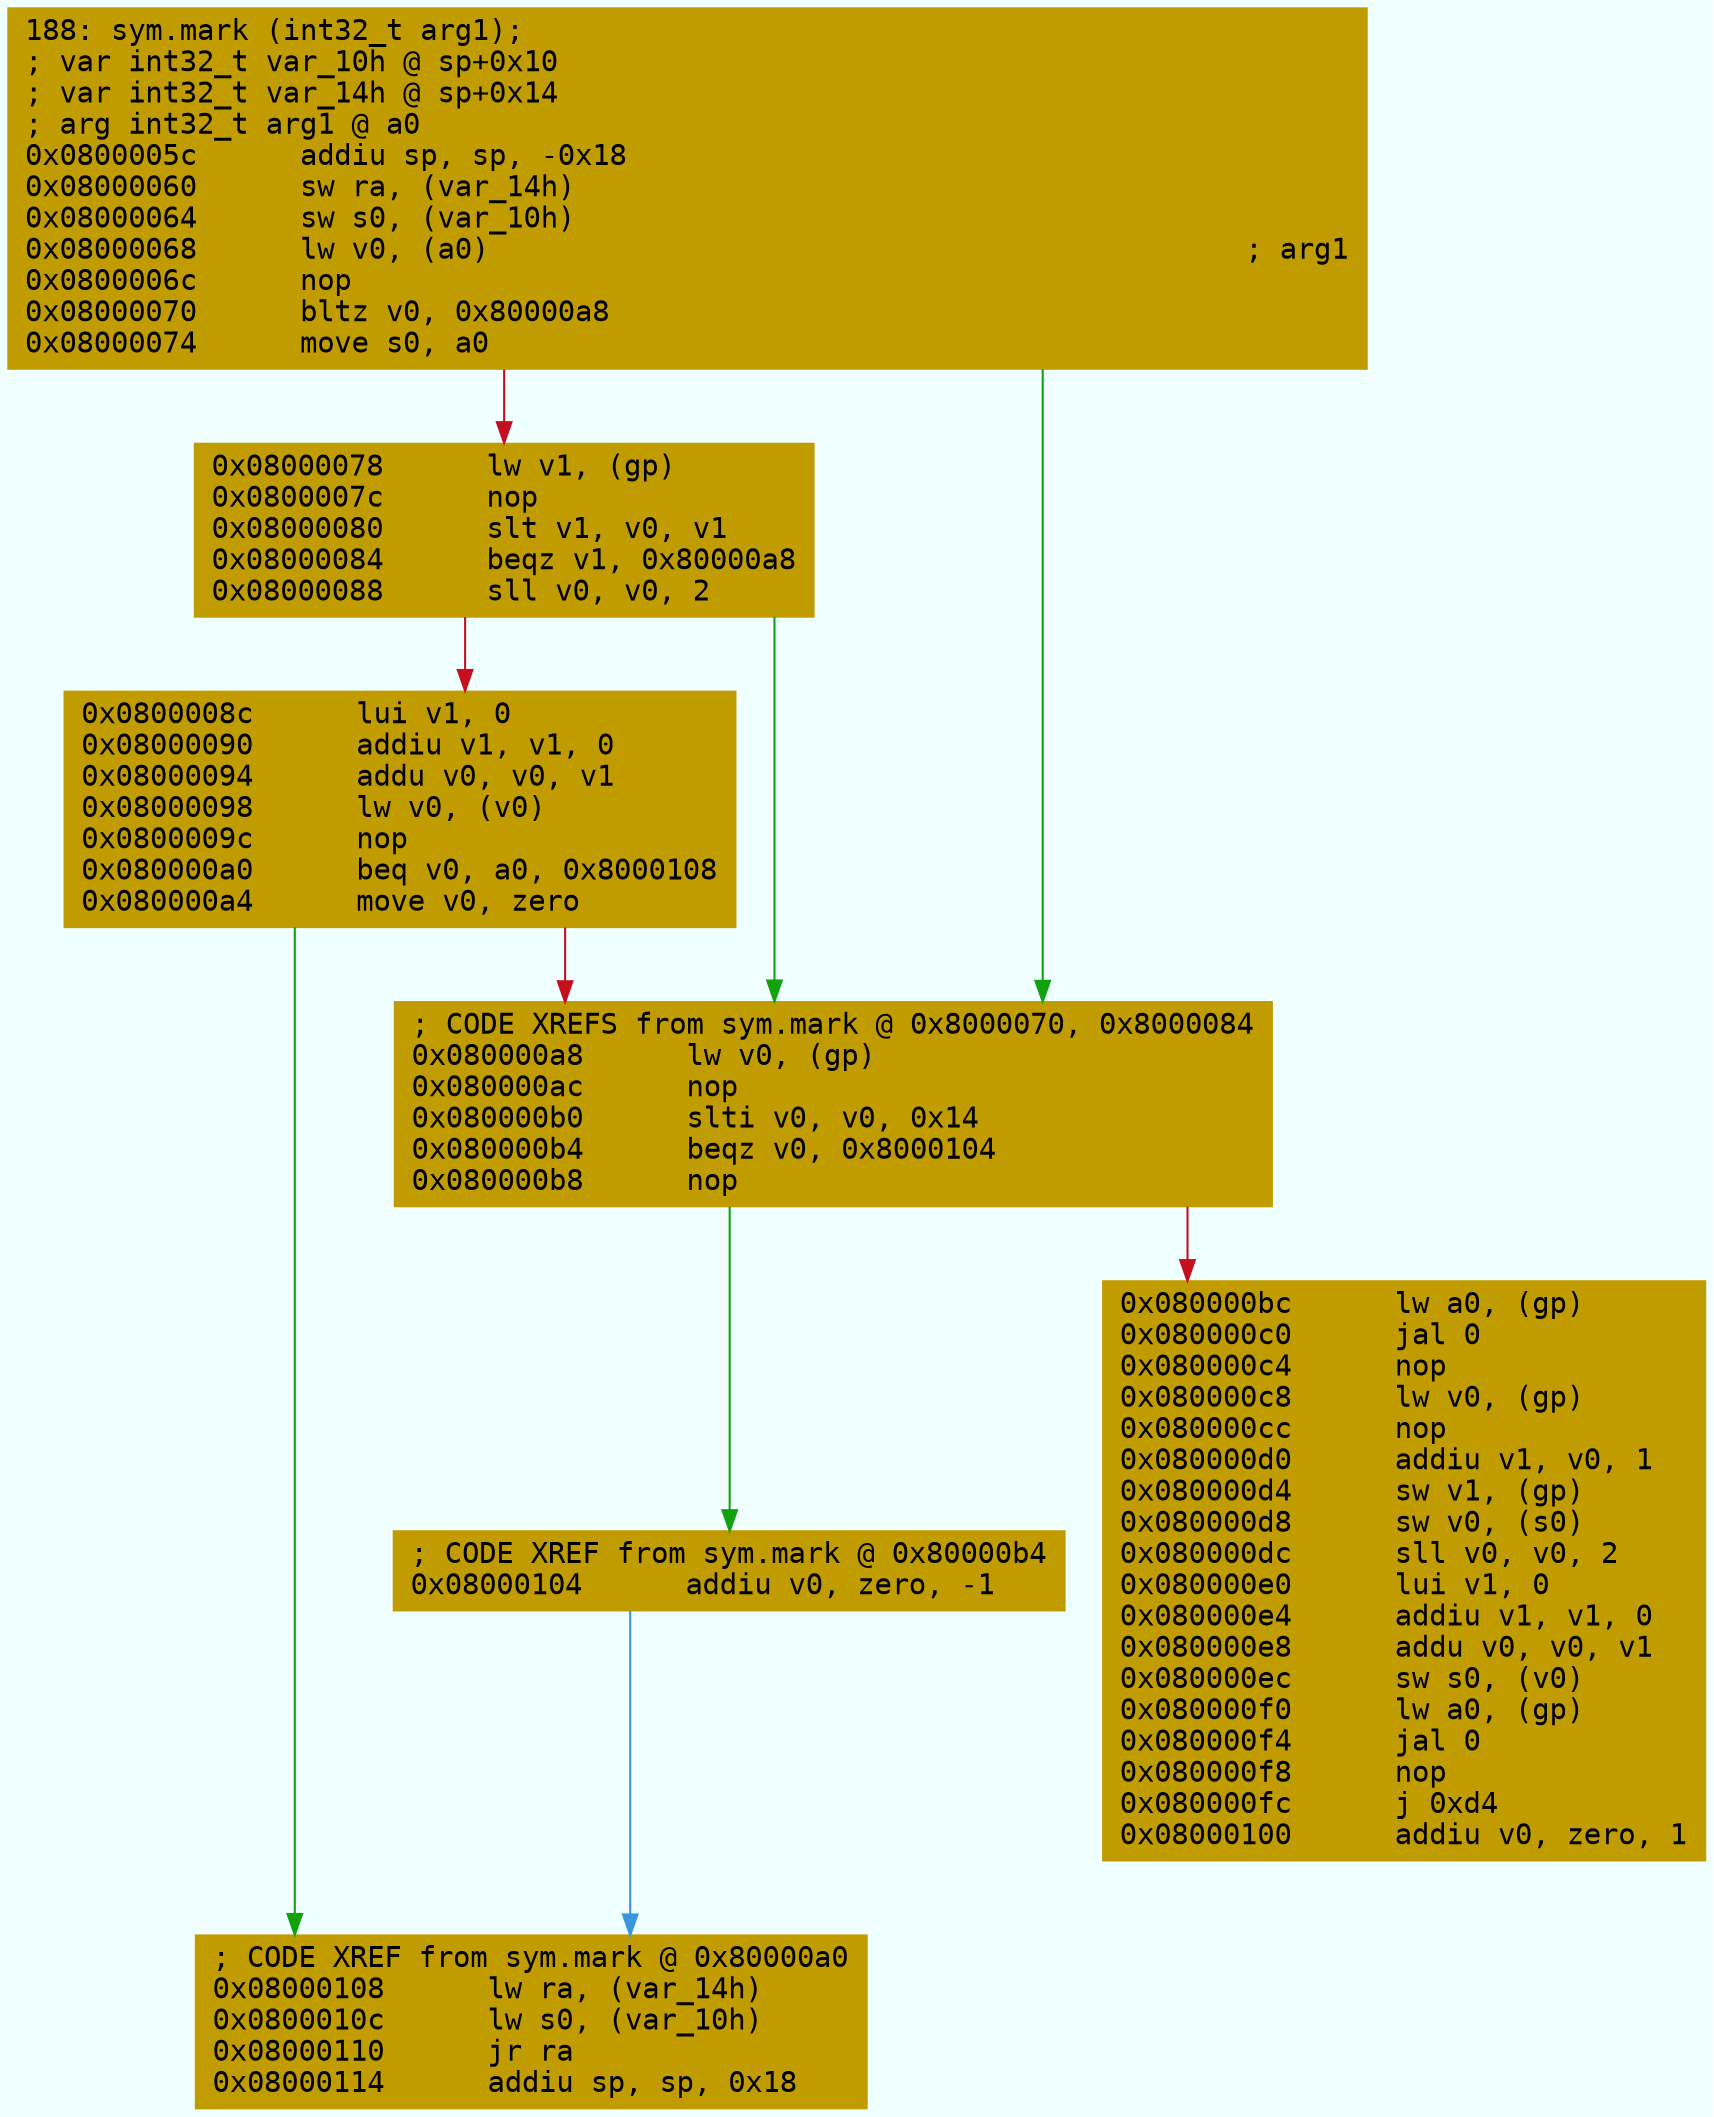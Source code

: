digraph code {
	graph [bgcolor=azure fontsize=8 fontname="Courier" splines="ortho"];
	node [fillcolor=gray style=filled shape=box];
	edge [arrowhead="normal"];
	"0x0800005c" [URL="sym.mark/0x0800005c", fillcolor="#c19c00",color="#c19c00", fontname="Courier",label="188: sym.mark (int32_t arg1);\l; var int32_t var_10h @ sp+0x10\l; var int32_t var_14h @ sp+0x14\l; arg int32_t arg1 @ a0\l0x0800005c      addiu sp, sp, -0x18\l0x08000060      sw ra, (var_14h)\l0x08000064      sw s0, (var_10h)\l0x08000068      lw v0, (a0)                                            ; arg1\l0x0800006c      nop\l0x08000070      bltz v0, 0x80000a8\l0x08000074      move s0, a0\l"]
	"0x08000078" [URL="sym.mark/0x08000078", fillcolor="#c19c00",color="#c19c00", fontname="Courier",label="0x08000078      lw v1, (gp)\l0x0800007c      nop\l0x08000080      slt v1, v0, v1\l0x08000084      beqz v1, 0x80000a8\l0x08000088      sll v0, v0, 2\l"]
	"0x0800008c" [URL="sym.mark/0x0800008c", fillcolor="#c19c00",color="#c19c00", fontname="Courier",label="0x0800008c      lui v1, 0\l0x08000090      addiu v1, v1, 0\l0x08000094      addu v0, v0, v1\l0x08000098      lw v0, (v0)\l0x0800009c      nop\l0x080000a0      beq v0, a0, 0x8000108\l0x080000a4      move v0, zero\l"]
	"0x080000a8" [URL="sym.mark/0x080000a8", fillcolor="#c19c00",color="#c19c00", fontname="Courier",label="; CODE XREFS from sym.mark @ 0x8000070, 0x8000084\l0x080000a8      lw v0, (gp)\l0x080000ac      nop\l0x080000b0      slti v0, v0, 0x14\l0x080000b4      beqz v0, 0x8000104\l0x080000b8      nop\l"]
	"0x080000bc" [URL="sym.mark/0x080000bc", fillcolor="#c19c00",color="#c19c00", fontname="Courier",label="0x080000bc      lw a0, (gp)\l0x080000c0      jal 0\l0x080000c4      nop\l0x080000c8      lw v0, (gp)\l0x080000cc      nop\l0x080000d0      addiu v1, v0, 1\l0x080000d4      sw v1, (gp)\l0x080000d8      sw v0, (s0)\l0x080000dc      sll v0, v0, 2\l0x080000e0      lui v1, 0\l0x080000e4      addiu v1, v1, 0\l0x080000e8      addu v0, v0, v1\l0x080000ec      sw s0, (v0)\l0x080000f0      lw a0, (gp)\l0x080000f4      jal 0\l0x080000f8      nop\l0x080000fc      j 0xd4\l0x08000100      addiu v0, zero, 1\l"]
	"0x08000104" [URL="sym.mark/0x08000104", fillcolor="#c19c00",color="#c19c00", fontname="Courier",label="; CODE XREF from sym.mark @ 0x80000b4\l0x08000104      addiu v0, zero, -1\l"]
	"0x08000108" [URL="sym.mark/0x08000108", fillcolor="#c19c00",color="#c19c00", fontname="Courier",label="; CODE XREF from sym.mark @ 0x80000a0\l0x08000108      lw ra, (var_14h)\l0x0800010c      lw s0, (var_10h)\l0x08000110      jr ra\l0x08000114      addiu sp, sp, 0x18\l"]
        "0x0800005c" -> "0x080000a8" [color="#13a10e"];
        "0x0800005c" -> "0x08000078" [color="#c50f1f"];
        "0x08000078" -> "0x080000a8" [color="#13a10e"];
        "0x08000078" -> "0x0800008c" [color="#c50f1f"];
        "0x0800008c" -> "0x08000108" [color="#13a10e"];
        "0x0800008c" -> "0x080000a8" [color="#c50f1f"];
        "0x080000a8" -> "0x08000104" [color="#13a10e"];
        "0x080000a8" -> "0x080000bc" [color="#c50f1f"];
        "0x08000104" -> "0x08000108" [color="#3a96dd"];
}
